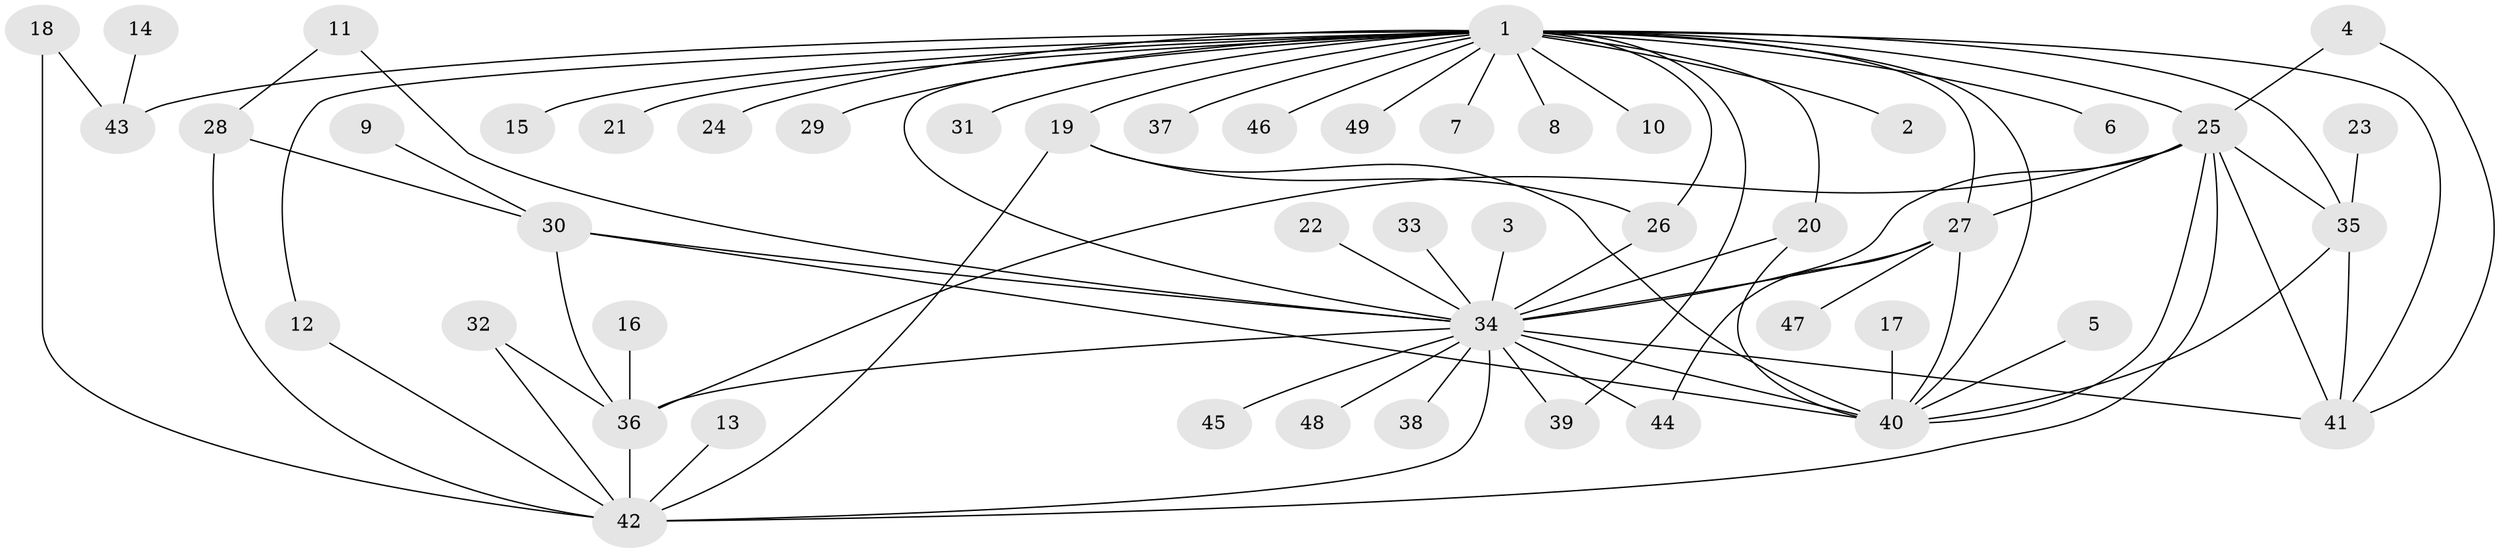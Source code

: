 // original degree distribution, {22: 0.010416666666666666, 9: 0.010416666666666666, 3: 0.07291666666666667, 2: 0.23958333333333334, 21: 0.010416666666666666, 11: 0.010416666666666666, 5: 0.052083333333333336, 1: 0.4895833333333333, 4: 0.03125, 16: 0.010416666666666666, 7: 0.020833333333333332, 6: 0.03125, 10: 0.010416666666666666}
// Generated by graph-tools (version 1.1) at 2025/25/03/09/25 03:25:54]
// undirected, 49 vertices, 78 edges
graph export_dot {
graph [start="1"]
  node [color=gray90,style=filled];
  1;
  2;
  3;
  4;
  5;
  6;
  7;
  8;
  9;
  10;
  11;
  12;
  13;
  14;
  15;
  16;
  17;
  18;
  19;
  20;
  21;
  22;
  23;
  24;
  25;
  26;
  27;
  28;
  29;
  30;
  31;
  32;
  33;
  34;
  35;
  36;
  37;
  38;
  39;
  40;
  41;
  42;
  43;
  44;
  45;
  46;
  47;
  48;
  49;
  1 -- 2 [weight=1.0];
  1 -- 6 [weight=1.0];
  1 -- 7 [weight=1.0];
  1 -- 8 [weight=1.0];
  1 -- 10 [weight=1.0];
  1 -- 12 [weight=1.0];
  1 -- 15 [weight=1.0];
  1 -- 19 [weight=1.0];
  1 -- 20 [weight=1.0];
  1 -- 21 [weight=1.0];
  1 -- 24 [weight=1.0];
  1 -- 25 [weight=1.0];
  1 -- 26 [weight=1.0];
  1 -- 27 [weight=2.0];
  1 -- 29 [weight=1.0];
  1 -- 31 [weight=1.0];
  1 -- 34 [weight=1.0];
  1 -- 35 [weight=1.0];
  1 -- 37 [weight=1.0];
  1 -- 39 [weight=1.0];
  1 -- 40 [weight=1.0];
  1 -- 41 [weight=1.0];
  1 -- 43 [weight=1.0];
  1 -- 46 [weight=1.0];
  1 -- 49 [weight=1.0];
  3 -- 34 [weight=1.0];
  4 -- 25 [weight=1.0];
  4 -- 41 [weight=1.0];
  5 -- 40 [weight=1.0];
  9 -- 30 [weight=1.0];
  11 -- 28 [weight=1.0];
  11 -- 34 [weight=1.0];
  12 -- 42 [weight=1.0];
  13 -- 42 [weight=1.0];
  14 -- 43 [weight=1.0];
  16 -- 36 [weight=1.0];
  17 -- 40 [weight=1.0];
  18 -- 42 [weight=1.0];
  18 -- 43 [weight=1.0];
  19 -- 26 [weight=1.0];
  19 -- 40 [weight=1.0];
  19 -- 42 [weight=1.0];
  20 -- 34 [weight=1.0];
  20 -- 40 [weight=1.0];
  22 -- 34 [weight=1.0];
  23 -- 35 [weight=1.0];
  25 -- 27 [weight=1.0];
  25 -- 34 [weight=1.0];
  25 -- 35 [weight=1.0];
  25 -- 36 [weight=2.0];
  25 -- 40 [weight=1.0];
  25 -- 41 [weight=2.0];
  25 -- 42 [weight=1.0];
  26 -- 34 [weight=1.0];
  27 -- 34 [weight=1.0];
  27 -- 40 [weight=2.0];
  27 -- 44 [weight=1.0];
  27 -- 47 [weight=1.0];
  28 -- 30 [weight=1.0];
  28 -- 42 [weight=1.0];
  30 -- 34 [weight=1.0];
  30 -- 36 [weight=1.0];
  30 -- 40 [weight=1.0];
  32 -- 36 [weight=1.0];
  32 -- 42 [weight=1.0];
  33 -- 34 [weight=1.0];
  34 -- 36 [weight=1.0];
  34 -- 38 [weight=1.0];
  34 -- 39 [weight=1.0];
  34 -- 40 [weight=3.0];
  34 -- 41 [weight=1.0];
  34 -- 42 [weight=1.0];
  34 -- 44 [weight=1.0];
  34 -- 45 [weight=1.0];
  34 -- 48 [weight=1.0];
  35 -- 40 [weight=1.0];
  35 -- 41 [weight=1.0];
  36 -- 42 [weight=1.0];
}
